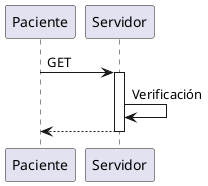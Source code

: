 @startuml
group GET Leer Farmaco
@startuml
Paciente -> Servidor : GET
activate Servidor
Servidor -> Servidor : Verificación
return 
@enduml
end
@enduml